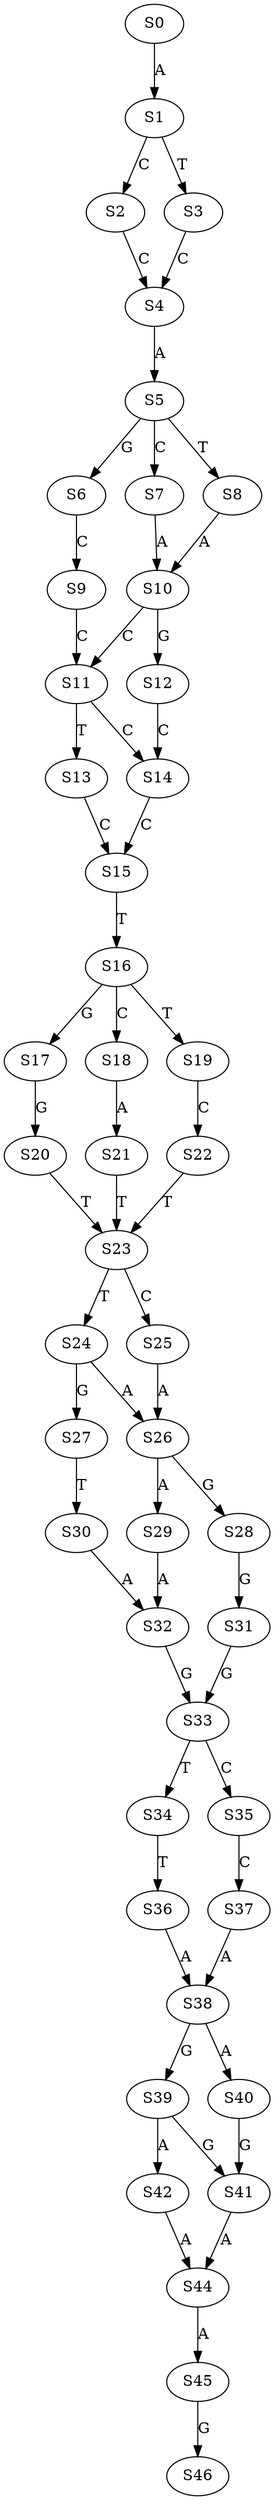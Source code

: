 strict digraph  {
	S0 -> S1 [ label = A ];
	S1 -> S2 [ label = C ];
	S1 -> S3 [ label = T ];
	S2 -> S4 [ label = C ];
	S3 -> S4 [ label = C ];
	S4 -> S5 [ label = A ];
	S5 -> S6 [ label = G ];
	S5 -> S7 [ label = C ];
	S5 -> S8 [ label = T ];
	S6 -> S9 [ label = C ];
	S7 -> S10 [ label = A ];
	S8 -> S10 [ label = A ];
	S9 -> S11 [ label = C ];
	S10 -> S12 [ label = G ];
	S10 -> S11 [ label = C ];
	S11 -> S13 [ label = T ];
	S11 -> S14 [ label = C ];
	S12 -> S14 [ label = C ];
	S13 -> S15 [ label = C ];
	S14 -> S15 [ label = C ];
	S15 -> S16 [ label = T ];
	S16 -> S17 [ label = G ];
	S16 -> S18 [ label = C ];
	S16 -> S19 [ label = T ];
	S17 -> S20 [ label = G ];
	S18 -> S21 [ label = A ];
	S19 -> S22 [ label = C ];
	S20 -> S23 [ label = T ];
	S21 -> S23 [ label = T ];
	S22 -> S23 [ label = T ];
	S23 -> S24 [ label = T ];
	S23 -> S25 [ label = C ];
	S24 -> S26 [ label = A ];
	S24 -> S27 [ label = G ];
	S25 -> S26 [ label = A ];
	S26 -> S28 [ label = G ];
	S26 -> S29 [ label = A ];
	S27 -> S30 [ label = T ];
	S28 -> S31 [ label = G ];
	S29 -> S32 [ label = A ];
	S30 -> S32 [ label = A ];
	S31 -> S33 [ label = G ];
	S32 -> S33 [ label = G ];
	S33 -> S34 [ label = T ];
	S33 -> S35 [ label = C ];
	S34 -> S36 [ label = T ];
	S35 -> S37 [ label = C ];
	S36 -> S38 [ label = A ];
	S37 -> S38 [ label = A ];
	S38 -> S39 [ label = G ];
	S38 -> S40 [ label = A ];
	S39 -> S41 [ label = G ];
	S39 -> S42 [ label = A ];
	S40 -> S41 [ label = G ];
	S41 -> S44 [ label = A ];
	S42 -> S44 [ label = A ];
	S44 -> S45 [ label = A ];
	S45 -> S46 [ label = G ];
}
